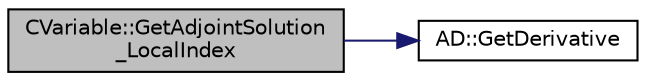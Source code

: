 digraph "CVariable::GetAdjointSolution_LocalIndex"
{
  edge [fontname="Helvetica",fontsize="10",labelfontname="Helvetica",labelfontsize="10"];
  node [fontname="Helvetica",fontsize="10",shape=record];
  rankdir="LR";
  Node429 [label="CVariable::GetAdjointSolution\l_LocalIndex",height=0.2,width=0.4,color="black", fillcolor="grey75", style="filled", fontcolor="black"];
  Node429 -> Node430 [color="midnightblue",fontsize="10",style="solid",fontname="Helvetica"];
  Node430 [label="AD::GetDerivative",height=0.2,width=0.4,color="black", fillcolor="white", style="filled",URL="$namespace_a_d.html#a305f38ce692ce2f4269c05a022fe2ff5",tooltip="Extracts the adjoint value at index. "];
}
